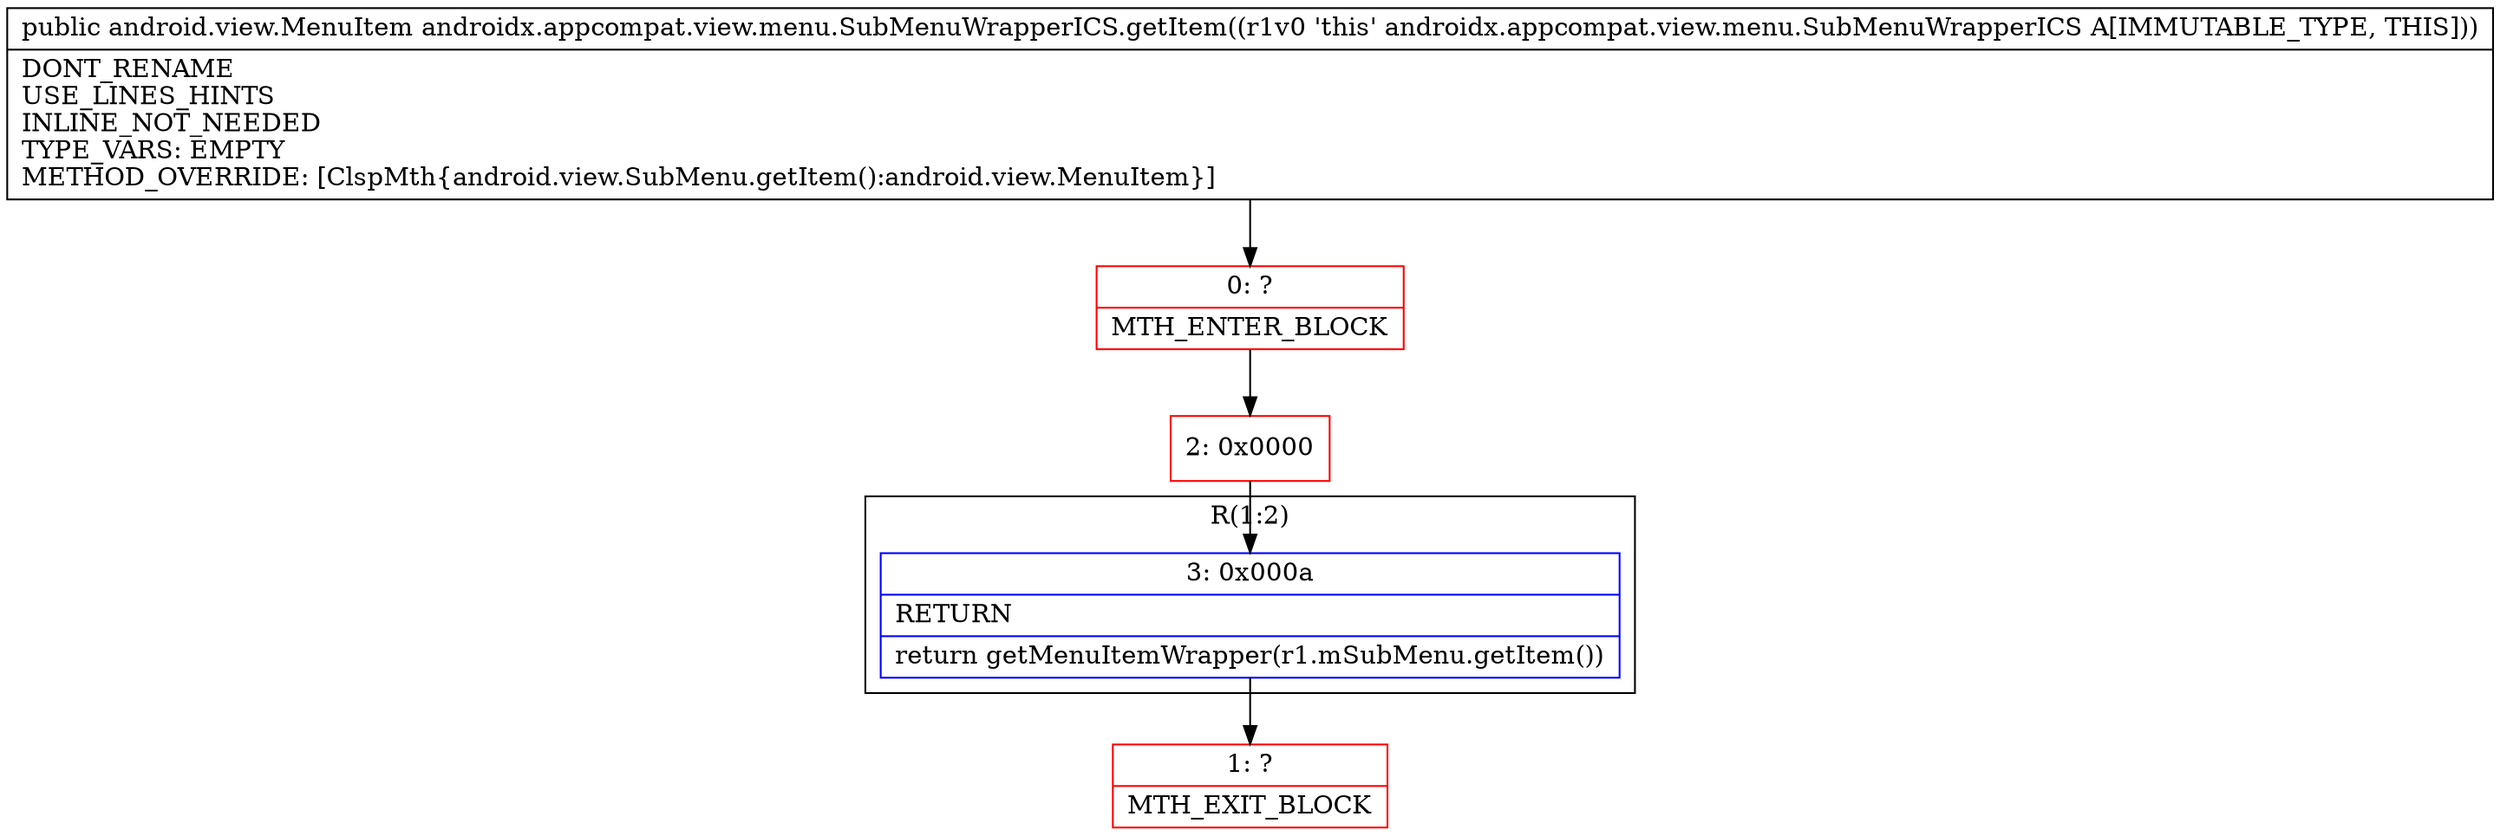 digraph "CFG forandroidx.appcompat.view.menu.SubMenuWrapperICS.getItem()Landroid\/view\/MenuItem;" {
subgraph cluster_Region_1446348999 {
label = "R(1:2)";
node [shape=record,color=blue];
Node_3 [shape=record,label="{3\:\ 0x000a|RETURN\l|return getMenuItemWrapper(r1.mSubMenu.getItem())\l}"];
}
Node_0 [shape=record,color=red,label="{0\:\ ?|MTH_ENTER_BLOCK\l}"];
Node_2 [shape=record,color=red,label="{2\:\ 0x0000}"];
Node_1 [shape=record,color=red,label="{1\:\ ?|MTH_EXIT_BLOCK\l}"];
MethodNode[shape=record,label="{public android.view.MenuItem androidx.appcompat.view.menu.SubMenuWrapperICS.getItem((r1v0 'this' androidx.appcompat.view.menu.SubMenuWrapperICS A[IMMUTABLE_TYPE, THIS]))  | DONT_RENAME\lUSE_LINES_HINTS\lINLINE_NOT_NEEDED\lTYPE_VARS: EMPTY\lMETHOD_OVERRIDE: [ClspMth\{android.view.SubMenu.getItem():android.view.MenuItem\}]\l}"];
MethodNode -> Node_0;Node_3 -> Node_1;
Node_0 -> Node_2;
Node_2 -> Node_3;
}

